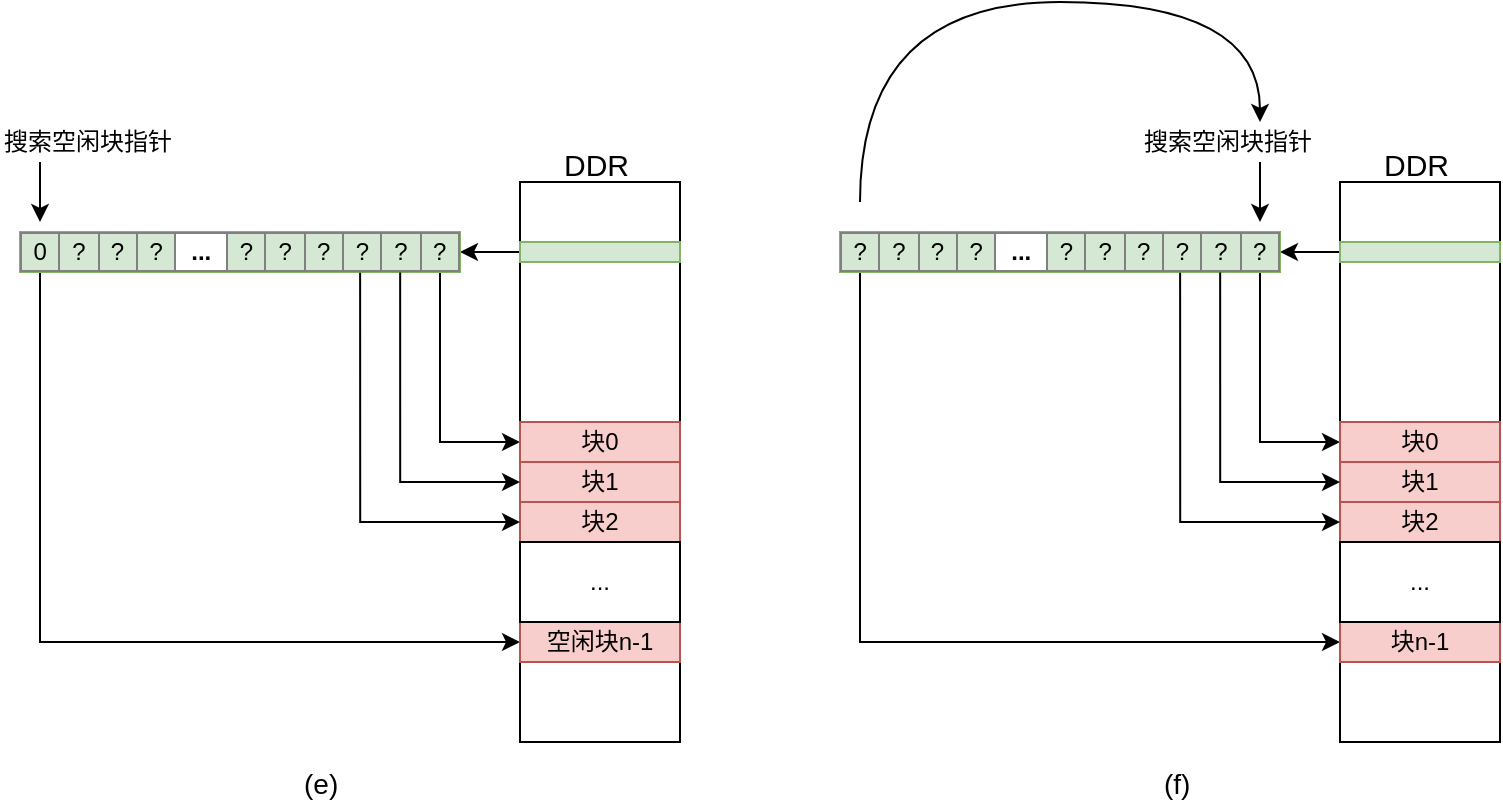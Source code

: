 <mxfile version="12.2.2" type="device" pages="1"><diagram id="f95h1yMQm4l9tguUihWz" name="Page-1"><mxGraphModel dx="1072" dy="793" grid="1" gridSize="10" guides="1" tooltips="1" connect="1" arrows="1" fold="1" page="1" pageScale="1" pageWidth="827" pageHeight="1169" math="0" shadow="0"><root><mxCell id="0"/><mxCell id="1" parent="0"/><mxCell id="svi6h2facT2pqaSvzXmr-1" value="" style="rounded=0;whiteSpace=wrap;html=1;" vertex="1" parent="1"><mxGeometry x="280" y="960" width="80" height="280" as="geometry"/></mxCell><mxCell id="svi6h2facT2pqaSvzXmr-2" value="&lt;font style=&quot;font-size: 15px&quot;&gt;DDR&lt;/font&gt;" style="text;html=1;resizable=0;points=[];autosize=1;align=left;verticalAlign=top;spacingTop=-4;" vertex="1" parent="1"><mxGeometry x="300" y="940" width="50" height="20" as="geometry"/></mxCell><mxCell id="svi6h2facT2pqaSvzXmr-3" style="edgeStyle=orthogonalEdgeStyle;rounded=0;orthogonalLoop=1;jettySize=auto;html=1;entryX=1;entryY=0.5;entryDx=0;entryDy=0;" edge="1" parent="1" source="svi6h2facT2pqaSvzXmr-4" target="svi6h2facT2pqaSvzXmr-7"><mxGeometry relative="1" as="geometry"><Array as="points"><mxPoint x="260" y="995"/><mxPoint x="260" y="995"/></Array></mxGeometry></mxCell><mxCell id="svi6h2facT2pqaSvzXmr-4" value="" style="rounded=0;whiteSpace=wrap;html=1;fillColor=#d5e8d4;strokeColor=#82b366;" vertex="1" parent="1"><mxGeometry x="280" y="990" width="80" height="10" as="geometry"/></mxCell><mxCell id="svi6h2facT2pqaSvzXmr-5" style="edgeStyle=orthogonalEdgeStyle;rounded=0;orthogonalLoop=1;jettySize=auto;html=1;entryX=0;entryY=0.5;entryDx=0;entryDy=0;" edge="1" parent="1" source="svi6h2facT2pqaSvzXmr-7" target="svi6h2facT2pqaSvzXmr-8"><mxGeometry relative="1" as="geometry"><Array as="points"><mxPoint x="240" y="1090"/></Array></mxGeometry></mxCell><mxCell id="svi6h2facT2pqaSvzXmr-6" style="edgeStyle=orthogonalEdgeStyle;rounded=0;orthogonalLoop=1;jettySize=auto;html=1;entryX=0;entryY=0.5;entryDx=0;entryDy=0;" edge="1" parent="1" source="svi6h2facT2pqaSvzXmr-7" target="svi6h2facT2pqaSvzXmr-11"><mxGeometry relative="1" as="geometry"><mxPoint x="170" y="1170" as="targetPoint"/><Array as="points"><mxPoint x="40" y="1190"/></Array></mxGeometry></mxCell><mxCell id="svi6h2facT2pqaSvzXmr-7" value="&lt;table border=&quot;1&quot; width=&quot;100%&quot; style=&quot;width: 100% ; height: 100% ; border-collapse: collapse&quot;&gt;&lt;tbody&gt;&lt;tr&gt;&lt;td align=&quot;center&quot;&gt;0&lt;/td&gt;&lt;td style=&quot;text-align: center&quot;&gt;?&lt;/td&gt;&lt;td style=&quot;text-align: center&quot;&gt;?&lt;/td&gt;&lt;td style=&quot;text-align: center&quot;&gt;?&lt;/td&gt;&lt;td style=&quot;text-align: center ; background-color: rgb(255 , 255 , 255)&quot;&gt;&lt;b&gt;...&lt;/b&gt;&lt;/td&gt;&lt;td style=&quot;text-align: center&quot;&gt;?&lt;/td&gt;&lt;td style=&quot;text-align: center&quot;&gt;?&lt;/td&gt;&lt;td style=&quot;text-align: center&quot;&gt;?&lt;/td&gt;&lt;td style=&quot;text-align: center&quot;&gt;?&lt;/td&gt;&lt;td style=&quot;text-align: center&quot;&gt;?&lt;/td&gt;&lt;td align=&quot;center&quot;&gt;?&lt;/td&gt;&lt;/tr&gt;&lt;/tbody&gt;&lt;/table&gt;" style="text;html=1;strokeColor=#82b366;fillColor=#d5e8d4;overflow=fill;" vertex="1" parent="1"><mxGeometry x="30" y="985" width="220" height="20" as="geometry"/></mxCell><mxCell id="svi6h2facT2pqaSvzXmr-8" value="块0" style="rounded=0;whiteSpace=wrap;html=1;fillColor=#f8cecc;strokeColor=#b85450;" vertex="1" parent="1"><mxGeometry x="280" y="1080" width="80" height="20" as="geometry"/></mxCell><mxCell id="svi6h2facT2pqaSvzXmr-9" value="块1" style="rounded=0;whiteSpace=wrap;html=1;fillColor=#f8cecc;strokeColor=#b85450;" vertex="1" parent="1"><mxGeometry x="280" y="1100" width="80" height="20" as="geometry"/></mxCell><mxCell id="svi6h2facT2pqaSvzXmr-10" value="块2" style="rounded=0;whiteSpace=wrap;html=1;fillColor=#f8cecc;strokeColor=#b85450;" vertex="1" parent="1"><mxGeometry x="280" y="1120" width="80" height="20" as="geometry"/></mxCell><mxCell id="svi6h2facT2pqaSvzXmr-11" value="空闲块n-1" style="rounded=0;whiteSpace=wrap;html=1;fillColor=#f8cecc;strokeColor=#b85450;" vertex="1" parent="1"><mxGeometry x="280" y="1180" width="80" height="20" as="geometry"/></mxCell><mxCell id="svi6h2facT2pqaSvzXmr-12" value="..." style="rounded=0;whiteSpace=wrap;html=1;" vertex="1" parent="1"><mxGeometry x="280" y="1140" width="80" height="40" as="geometry"/></mxCell><mxCell id="svi6h2facT2pqaSvzXmr-13" style="edgeStyle=orthogonalEdgeStyle;rounded=0;orthogonalLoop=1;jettySize=auto;html=1;entryX=0;entryY=0.5;entryDx=0;entryDy=0;exitX=0.864;exitY=1.014;exitDx=0;exitDy=0;exitPerimeter=0;" edge="1" parent="1" source="svi6h2facT2pqaSvzXmr-7" target="svi6h2facT2pqaSvzXmr-9"><mxGeometry relative="1" as="geometry"><mxPoint x="220" y="1010" as="sourcePoint"/><mxPoint x="260" y="1090.095" as="targetPoint"/><Array as="points"><mxPoint x="220" y="1110"/></Array></mxGeometry></mxCell><mxCell id="svi6h2facT2pqaSvzXmr-14" style="edgeStyle=orthogonalEdgeStyle;rounded=0;orthogonalLoop=1;jettySize=auto;html=1;entryX=0;entryY=0.5;entryDx=0;entryDy=0;exitX=0.773;exitY=1.018;exitDx=0;exitDy=0;exitPerimeter=0;" edge="1" parent="1" source="svi6h2facT2pqaSvzXmr-7" target="svi6h2facT2pqaSvzXmr-10"><mxGeometry relative="1" as="geometry"><mxPoint x="200" y="1010" as="sourcePoint"/><mxPoint x="270" y="1130" as="targetPoint"/><Array as="points"><mxPoint x="200" y="1130"/></Array></mxGeometry></mxCell><mxCell id="svi6h2facT2pqaSvzXmr-15" value="" style="endArrow=classic;html=1;" edge="1" parent="1"><mxGeometry width="50" height="50" relative="1" as="geometry"><mxPoint x="40" y="950" as="sourcePoint"/><mxPoint x="40" y="980" as="targetPoint"/></mxGeometry></mxCell><mxCell id="svi6h2facT2pqaSvzXmr-16" value="搜索空闲块指针" style="text;html=1;resizable=0;points=[];autosize=1;align=left;verticalAlign=top;spacingTop=-4;" vertex="1" parent="1"><mxGeometry x="20" y="930" width="100" height="20" as="geometry"/></mxCell><mxCell id="svi6h2facT2pqaSvzXmr-17" value="&lt;font style=&quot;font-size: 14px&quot;&gt;(e)&lt;/font&gt;" style="text;html=1;resizable=0;points=[];autosize=1;align=left;verticalAlign=top;spacingTop=-4;" vertex="1" parent="1"><mxGeometry x="170" y="1250" width="30" height="20" as="geometry"/></mxCell><mxCell id="svi6h2facT2pqaSvzXmr-18" value="" style="rounded=0;whiteSpace=wrap;html=1;" vertex="1" parent="1"><mxGeometry x="690" y="960" width="80" height="280" as="geometry"/></mxCell><mxCell id="svi6h2facT2pqaSvzXmr-19" value="&lt;font style=&quot;font-size: 15px&quot;&gt;DDR&lt;/font&gt;" style="text;html=1;resizable=0;points=[];autosize=1;align=left;verticalAlign=top;spacingTop=-4;" vertex="1" parent="1"><mxGeometry x="710" y="940" width="50" height="20" as="geometry"/></mxCell><mxCell id="svi6h2facT2pqaSvzXmr-20" style="edgeStyle=orthogonalEdgeStyle;rounded=0;orthogonalLoop=1;jettySize=auto;html=1;entryX=1;entryY=0.5;entryDx=0;entryDy=0;" edge="1" parent="1" source="svi6h2facT2pqaSvzXmr-21" target="svi6h2facT2pqaSvzXmr-24"><mxGeometry relative="1" as="geometry"><Array as="points"><mxPoint x="670" y="995"/><mxPoint x="670" y="995"/></Array></mxGeometry></mxCell><mxCell id="svi6h2facT2pqaSvzXmr-21" value="" style="rounded=0;whiteSpace=wrap;html=1;fillColor=#d5e8d4;strokeColor=#82b366;" vertex="1" parent="1"><mxGeometry x="690" y="990" width="80" height="10" as="geometry"/></mxCell><mxCell id="svi6h2facT2pqaSvzXmr-22" style="edgeStyle=orthogonalEdgeStyle;rounded=0;orthogonalLoop=1;jettySize=auto;html=1;entryX=0;entryY=0.5;entryDx=0;entryDy=0;" edge="1" parent="1" source="svi6h2facT2pqaSvzXmr-24" target="svi6h2facT2pqaSvzXmr-25"><mxGeometry relative="1" as="geometry"><Array as="points"><mxPoint x="650" y="1090"/></Array></mxGeometry></mxCell><mxCell id="svi6h2facT2pqaSvzXmr-23" style="edgeStyle=orthogonalEdgeStyle;rounded=0;orthogonalLoop=1;jettySize=auto;html=1;entryX=0;entryY=0.5;entryDx=0;entryDy=0;" edge="1" parent="1" source="svi6h2facT2pqaSvzXmr-24" target="svi6h2facT2pqaSvzXmr-28"><mxGeometry relative="1" as="geometry"><mxPoint x="580" y="1170" as="targetPoint"/><Array as="points"><mxPoint x="450" y="1190"/></Array></mxGeometry></mxCell><mxCell id="svi6h2facT2pqaSvzXmr-24" value="&lt;table border=&quot;1&quot; width=&quot;100%&quot; style=&quot;width: 100% ; height: 100% ; border-collapse: collapse&quot;&gt;&lt;tbody&gt;&lt;tr&gt;&lt;td align=&quot;center&quot;&gt;?&lt;br&gt;&lt;/td&gt;&lt;td style=&quot;text-align: center&quot;&gt;?&lt;br&gt;&lt;/td&gt;&lt;td style=&quot;text-align: center&quot;&gt;?&lt;br&gt;&lt;/td&gt;&lt;td style=&quot;text-align: center&quot;&gt;?&lt;br&gt;&lt;/td&gt;&lt;td style=&quot;text-align: center ; background-color: rgb(255 , 255 , 255)&quot;&gt;&lt;b&gt;...&lt;/b&gt;&lt;/td&gt;&lt;td style=&quot;text-align: center&quot;&gt;?&lt;br&gt;&lt;/td&gt;&lt;td style=&quot;text-align: center&quot;&gt;?&lt;br&gt;&lt;/td&gt;&lt;td style=&quot;text-align: center&quot;&gt;?&lt;br&gt;&lt;/td&gt;&lt;td style=&quot;text-align: center&quot;&gt;?&lt;br&gt;&lt;/td&gt;&lt;td style=&quot;text-align: center&quot;&gt;?&lt;br&gt;&lt;/td&gt;&lt;td align=&quot;center&quot;&gt;?&lt;/td&gt;&lt;/tr&gt;&lt;/tbody&gt;&lt;/table&gt;" style="text;html=1;strokeColor=#82b366;fillColor=#d5e8d4;overflow=fill;" vertex="1" parent="1"><mxGeometry x="440" y="985" width="220" height="20" as="geometry"/></mxCell><mxCell id="svi6h2facT2pqaSvzXmr-25" value="块0" style="rounded=0;whiteSpace=wrap;html=1;fillColor=#f8cecc;strokeColor=#b85450;" vertex="1" parent="1"><mxGeometry x="690" y="1080" width="80" height="20" as="geometry"/></mxCell><mxCell id="svi6h2facT2pqaSvzXmr-26" value="块1" style="rounded=0;whiteSpace=wrap;html=1;fillColor=#f8cecc;strokeColor=#b85450;" vertex="1" parent="1"><mxGeometry x="690" y="1100" width="80" height="20" as="geometry"/></mxCell><mxCell id="svi6h2facT2pqaSvzXmr-27" value="块2" style="rounded=0;whiteSpace=wrap;html=1;fillColor=#f8cecc;strokeColor=#b85450;" vertex="1" parent="1"><mxGeometry x="690" y="1120" width="80" height="20" as="geometry"/></mxCell><mxCell id="svi6h2facT2pqaSvzXmr-28" value="块n-1" style="rounded=0;whiteSpace=wrap;html=1;fillColor=#f8cecc;strokeColor=#b85450;" vertex="1" parent="1"><mxGeometry x="690" y="1180" width="80" height="20" as="geometry"/></mxCell><mxCell id="svi6h2facT2pqaSvzXmr-29" value="..." style="rounded=0;whiteSpace=wrap;html=1;" vertex="1" parent="1"><mxGeometry x="690" y="1140" width="80" height="40" as="geometry"/></mxCell><mxCell id="svi6h2facT2pqaSvzXmr-30" style="edgeStyle=orthogonalEdgeStyle;rounded=0;orthogonalLoop=1;jettySize=auto;html=1;entryX=0;entryY=0.5;entryDx=0;entryDy=0;exitX=0.864;exitY=1.014;exitDx=0;exitDy=0;exitPerimeter=0;" edge="1" parent="1" source="svi6h2facT2pqaSvzXmr-24" target="svi6h2facT2pqaSvzXmr-26"><mxGeometry relative="1" as="geometry"><mxPoint x="630" y="1010" as="sourcePoint"/><mxPoint x="670" y="1090.095" as="targetPoint"/><Array as="points"><mxPoint x="630" y="1110"/></Array></mxGeometry></mxCell><mxCell id="svi6h2facT2pqaSvzXmr-31" style="edgeStyle=orthogonalEdgeStyle;rounded=0;orthogonalLoop=1;jettySize=auto;html=1;entryX=0;entryY=0.5;entryDx=0;entryDy=0;exitX=0.773;exitY=1.018;exitDx=0;exitDy=0;exitPerimeter=0;" edge="1" parent="1" source="svi6h2facT2pqaSvzXmr-24" target="svi6h2facT2pqaSvzXmr-27"><mxGeometry relative="1" as="geometry"><mxPoint x="610" y="1010" as="sourcePoint"/><mxPoint x="680" y="1130" as="targetPoint"/><Array as="points"><mxPoint x="610" y="1130"/></Array></mxGeometry></mxCell><mxCell id="svi6h2facT2pqaSvzXmr-32" value="" style="endArrow=classic;html=1;" edge="1" parent="1"><mxGeometry width="50" height="50" relative="1" as="geometry"><mxPoint x="650" y="950" as="sourcePoint"/><mxPoint x="650" y="980" as="targetPoint"/></mxGeometry></mxCell><mxCell id="svi6h2facT2pqaSvzXmr-33" value="搜索空闲块指针" style="text;html=1;resizable=0;points=[];autosize=1;align=left;verticalAlign=top;spacingTop=-4;" vertex="1" parent="1"><mxGeometry x="590" y="930" width="100" height="20" as="geometry"/></mxCell><mxCell id="svi6h2facT2pqaSvzXmr-66" value="&lt;font style=&quot;font-size: 14px&quot;&gt;(f)&lt;/font&gt;" style="text;html=1;resizable=0;points=[];autosize=1;align=left;verticalAlign=top;spacingTop=-4;" vertex="1" parent="1"><mxGeometry x="600" y="1250" width="30" height="20" as="geometry"/></mxCell><mxCell id="svi6h2facT2pqaSvzXmr-69" value="" style="endArrow=classic;html=1;edgeStyle=orthogonalEdgeStyle;curved=1;entryX=0.6;entryY=0;entryDx=0;entryDy=0;entryPerimeter=0;" edge="1" parent="1" target="svi6h2facT2pqaSvzXmr-33"><mxGeometry width="50" height="50" relative="1" as="geometry"><mxPoint x="450" y="970" as="sourcePoint"/><mxPoint x="630" y="920" as="targetPoint"/><Array as="points"><mxPoint x="450" y="870"/><mxPoint x="650" y="870"/></Array></mxGeometry></mxCell></root></mxGraphModel></diagram></mxfile>